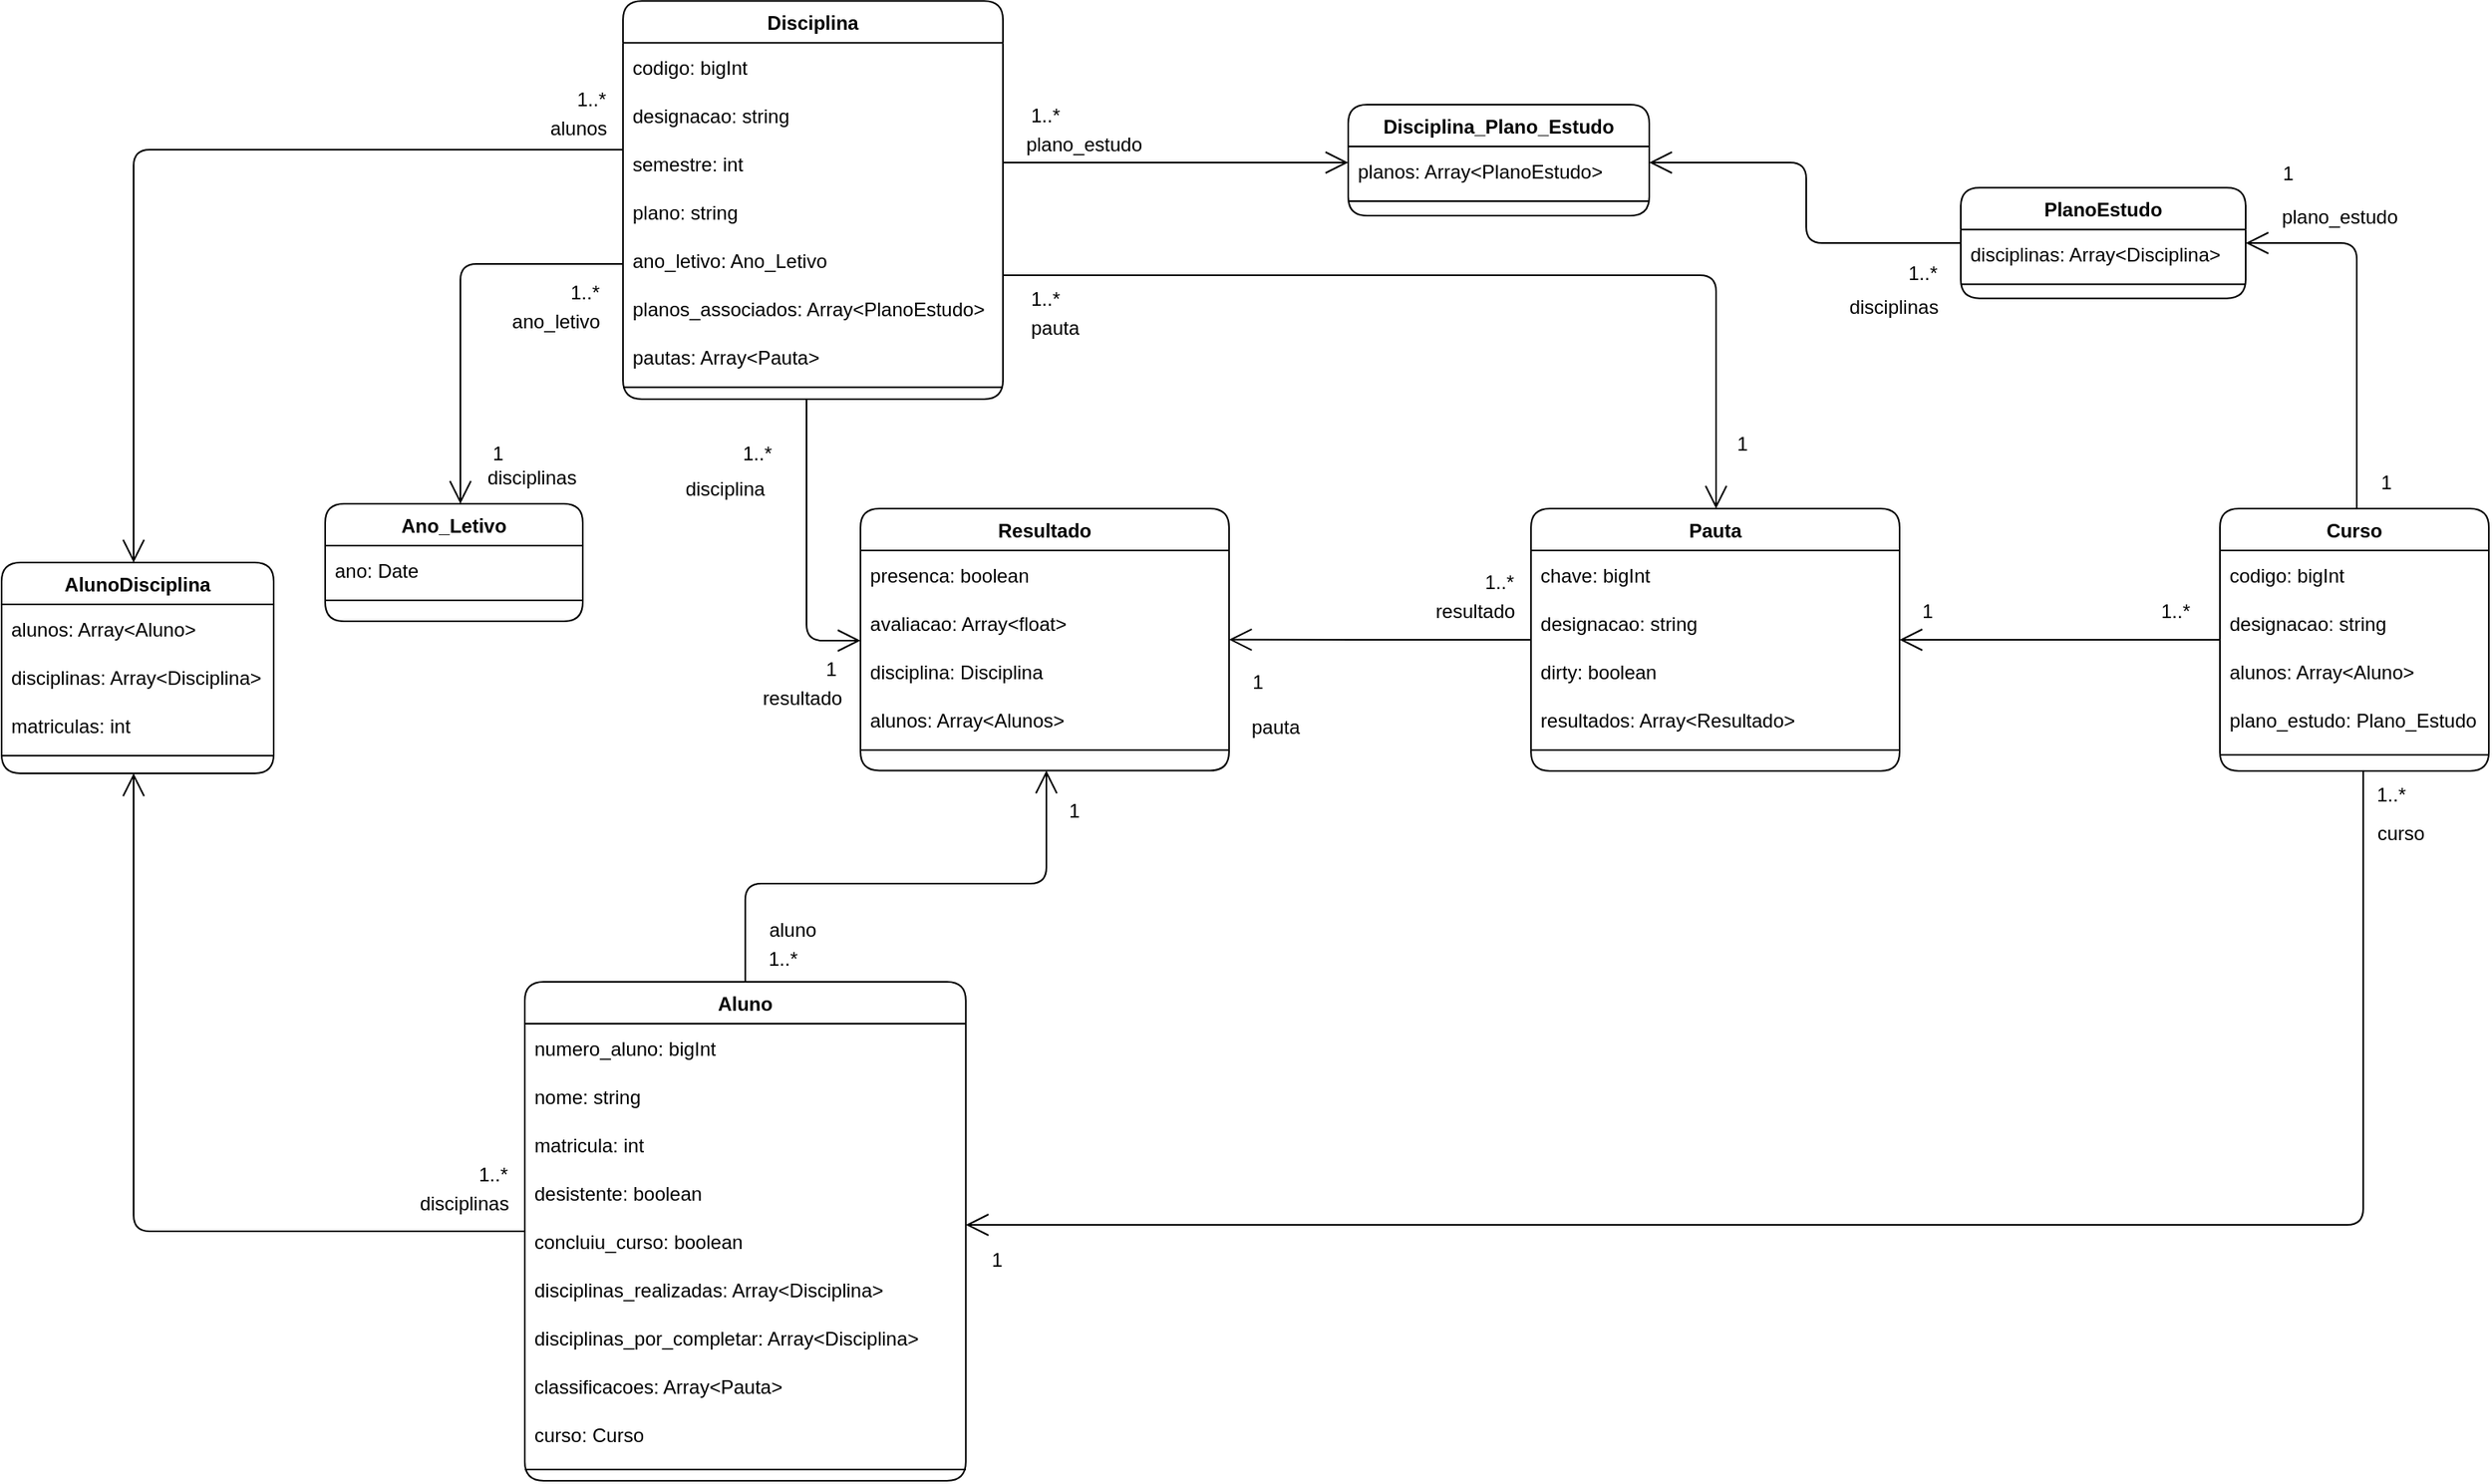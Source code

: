 <mxfile version="15.8.7" type="device" pages="2"><diagram id="C5RBs43oDa-KdzZeNtuy" name="Domain"><mxGraphModel dx="2388" dy="754" grid="0" gridSize="10" guides="1" tooltips="1" connect="1" arrows="1" fold="1" page="0" pageScale="1" pageWidth="827" pageHeight="1169" background="#ffffff" math="0" shadow="0"><root><mxCell id="WIyWlLk6GJQsqaUBKTNV-0"/><mxCell id="WIyWlLk6GJQsqaUBKTNV-1" parent="WIyWlLk6GJQsqaUBKTNV-0"/><mxCell id="zkfFHV4jXpPFQw0GAbJ--6" value="Aluno" style="swimlane;fontStyle=1;align=center;verticalAlign=top;childLayout=stackLayout;horizontal=1;startSize=26;horizontalStack=0;resizeParent=1;resizeLast=0;collapsible=1;marginBottom=0;shadow=0;strokeWidth=1;rounded=1;" parent="WIyWlLk6GJQsqaUBKTNV-1" vertex="1"><mxGeometry x="-843" y="703" width="273.94" height="310" as="geometry"><mxRectangle x="130" y="380" width="160" height="26" as="alternateBounds"/></mxGeometry></mxCell><mxCell id="UR2TJBWsBLScbNiVcRSA-15" value="numero_aluno: bigInt" style="text;strokeColor=none;fillColor=none;align=left;verticalAlign=middle;spacingLeft=4;spacingRight=4;overflow=hidden;points=[[0,0.5],[1,0.5]];portConstraint=eastwest;rotatable=0;rounded=1;" parent="zkfFHV4jXpPFQw0GAbJ--6" vertex="1"><mxGeometry y="26" width="273.94" height="30" as="geometry"/></mxCell><mxCell id="UR2TJBWsBLScbNiVcRSA-27" value="nome: string" style="text;strokeColor=none;fillColor=none;align=left;verticalAlign=middle;spacingLeft=4;spacingRight=4;overflow=hidden;points=[[0,0.5],[1,0.5]];portConstraint=eastwest;rotatable=0;rounded=1;" parent="zkfFHV4jXpPFQw0GAbJ--6" vertex="1"><mxGeometry y="56" width="273.94" height="30" as="geometry"/></mxCell><mxCell id="UR2TJBWsBLScbNiVcRSA-31" value="matricula: int" style="text;strokeColor=none;fillColor=none;align=left;verticalAlign=middle;spacingLeft=4;spacingRight=4;overflow=hidden;points=[[0,0.5],[1,0.5]];portConstraint=eastwest;rotatable=0;rounded=1;" parent="zkfFHV4jXpPFQw0GAbJ--6" vertex="1"><mxGeometry y="86" width="273.94" height="30" as="geometry"/></mxCell><mxCell id="UR2TJBWsBLScbNiVcRSA-49" value="desistente: boolean" style="text;strokeColor=none;fillColor=none;align=left;verticalAlign=middle;spacingLeft=4;spacingRight=4;overflow=hidden;points=[[0,0.5],[1,0.5]];portConstraint=eastwest;rotatable=0;rounded=1;" parent="zkfFHV4jXpPFQw0GAbJ--6" vertex="1"><mxGeometry y="116" width="273.94" height="30" as="geometry"/></mxCell><mxCell id="Pr2icEyisTqmWsnyDcO9-23" value="concluiu_curso: boolean" style="text;strokeColor=none;fillColor=none;align=left;verticalAlign=middle;spacingLeft=4;spacingRight=4;overflow=hidden;points=[[0,0.5],[1,0.5]];portConstraint=eastwest;rotatable=0;rounded=1;" vertex="1" parent="zkfFHV4jXpPFQw0GAbJ--6"><mxGeometry y="146" width="273.94" height="30" as="geometry"/></mxCell><mxCell id="UR2TJBWsBLScbNiVcRSA-32" value="disciplinas_realizadas: Array&lt;Disciplina&gt;" style="text;strokeColor=none;fillColor=none;align=left;verticalAlign=middle;spacingLeft=4;spacingRight=4;overflow=hidden;points=[[0,0.5],[1,0.5]];portConstraint=eastwest;rotatable=0;rounded=1;" parent="zkfFHV4jXpPFQw0GAbJ--6" vertex="1"><mxGeometry y="176" width="273.94" height="30" as="geometry"/></mxCell><mxCell id="uTA94WAb0osCj5oo_hm_-12" value="disciplinas_por_completar: Array&lt;Disciplina&gt;" style="text;strokeColor=none;fillColor=none;align=left;verticalAlign=middle;spacingLeft=4;spacingRight=4;overflow=hidden;points=[[0,0.5],[1,0.5]];portConstraint=eastwest;rotatable=0;rounded=1;" parent="zkfFHV4jXpPFQw0GAbJ--6" vertex="1"><mxGeometry y="206" width="273.94" height="30" as="geometry"/></mxCell><mxCell id="UR2TJBWsBLScbNiVcRSA-33" value="classificacoes: Array&lt;Pauta&gt;" style="text;strokeColor=none;fillColor=none;align=left;verticalAlign=middle;spacingLeft=4;spacingRight=4;overflow=hidden;points=[[0,0.5],[1,0.5]];portConstraint=eastwest;rotatable=0;rounded=1;" parent="zkfFHV4jXpPFQw0GAbJ--6" vertex="1"><mxGeometry y="236" width="273.94" height="30" as="geometry"/></mxCell><mxCell id="Pr2icEyisTqmWsnyDcO9-24" value="curso: Curso" style="text;strokeColor=none;fillColor=none;align=left;verticalAlign=middle;spacingLeft=4;spacingRight=4;overflow=hidden;points=[[0,0.5],[1,0.5]];portConstraint=eastwest;rotatable=0;rounded=1;" vertex="1" parent="zkfFHV4jXpPFQw0GAbJ--6"><mxGeometry y="266" width="273.94" height="30" as="geometry"/></mxCell><mxCell id="zkfFHV4jXpPFQw0GAbJ--9" value="" style="line;html=1;strokeWidth=1;align=left;verticalAlign=middle;spacingTop=-1;spacingLeft=3;spacingRight=3;rotatable=0;labelPosition=right;points=[];portConstraint=eastwest;rounded=1;" parent="zkfFHV4jXpPFQw0GAbJ--6" vertex="1"><mxGeometry y="296" width="273.94" height="14" as="geometry"/></mxCell><mxCell id="zkfFHV4jXpPFQw0GAbJ--13" value="Disciplina" style="swimlane;fontStyle=1;align=center;verticalAlign=top;childLayout=stackLayout;horizontal=1;startSize=26;horizontalStack=0;resizeParent=1;resizeLast=0;collapsible=1;marginBottom=0;shadow=0;strokeWidth=1;rounded=1;" parent="WIyWlLk6GJQsqaUBKTNV-1" vertex="1"><mxGeometry x="-782" y="93.63" width="236.03" height="247.37" as="geometry"><mxRectangle x="340" y="380" width="170" height="26" as="alternateBounds"/></mxGeometry></mxCell><mxCell id="UR2TJBWsBLScbNiVcRSA-8" value="codigo: bigInt" style="text;strokeColor=none;fillColor=none;align=left;verticalAlign=middle;spacingLeft=4;spacingRight=4;overflow=hidden;points=[[0,0.5],[1,0.5]];portConstraint=eastwest;rotatable=0;rounded=1;" parent="zkfFHV4jXpPFQw0GAbJ--13" vertex="1"><mxGeometry y="26" width="236.03" height="30" as="geometry"/></mxCell><mxCell id="UR2TJBWsBLScbNiVcRSA-9" value="designacao: string" style="text;strokeColor=none;fillColor=none;align=left;verticalAlign=middle;spacingLeft=4;spacingRight=4;overflow=hidden;points=[[0,0.5],[1,0.5]];portConstraint=eastwest;rotatable=0;rounded=1;" parent="zkfFHV4jXpPFQw0GAbJ--13" vertex="1"><mxGeometry y="56" width="236.03" height="30" as="geometry"/></mxCell><mxCell id="UR2TJBWsBLScbNiVcRSA-10" value="semestre: int" style="text;strokeColor=none;fillColor=none;align=left;verticalAlign=middle;spacingLeft=4;spacingRight=4;overflow=hidden;points=[[0,0.5],[1,0.5]];portConstraint=eastwest;rotatable=0;rounded=1;" parent="zkfFHV4jXpPFQw0GAbJ--13" vertex="1"><mxGeometry y="86" width="236.03" height="30" as="geometry"/></mxCell><mxCell id="UR2TJBWsBLScbNiVcRSA-11" value="plano: string" style="text;strokeColor=none;fillColor=none;align=left;verticalAlign=middle;spacingLeft=4;spacingRight=4;overflow=hidden;points=[[0,0.5],[1,0.5]];portConstraint=eastwest;rotatable=0;rounded=1;" parent="zkfFHV4jXpPFQw0GAbJ--13" vertex="1"><mxGeometry y="116" width="236.03" height="30" as="geometry"/></mxCell><mxCell id="DG8GQb8gX4Vhp76S3yIj-17" value="ano_letivo: Ano_Letivo" style="text;strokeColor=none;fillColor=none;align=left;verticalAlign=middle;spacingLeft=4;spacingRight=4;overflow=hidden;points=[[0,0.5],[1,0.5]];portConstraint=eastwest;rotatable=0;rounded=1;" parent="zkfFHV4jXpPFQw0GAbJ--13" vertex="1"><mxGeometry y="146" width="236.03" height="30" as="geometry"/></mxCell><mxCell id="5sU9hyj2ACR6eSn5Ot_G-29" value="planos_associados: Array&lt;PlanoEstudo&gt;" style="text;strokeColor=none;fillColor=none;align=left;verticalAlign=middle;spacingLeft=4;spacingRight=4;overflow=hidden;points=[[0,0.5],[1,0.5]];portConstraint=eastwest;rotatable=0;rounded=1;" vertex="1" parent="zkfFHV4jXpPFQw0GAbJ--13"><mxGeometry y="176" width="236.03" height="30" as="geometry"/></mxCell><mxCell id="5sU9hyj2ACR6eSn5Ot_G-30" value="pautas: Array&lt;Pauta&gt;" style="text;strokeColor=none;fillColor=none;align=left;verticalAlign=middle;spacingLeft=4;spacingRight=4;overflow=hidden;points=[[0,0.5],[1,0.5]];portConstraint=eastwest;rotatable=0;rounded=1;" vertex="1" parent="zkfFHV4jXpPFQw0GAbJ--13"><mxGeometry y="206" width="236.03" height="30" as="geometry"/></mxCell><mxCell id="zkfFHV4jXpPFQw0GAbJ--15" value="" style="line;html=1;strokeWidth=1;align=left;verticalAlign=middle;spacingTop=-1;spacingLeft=3;spacingRight=3;rotatable=0;labelPosition=right;points=[];portConstraint=eastwest;rounded=1;" parent="zkfFHV4jXpPFQw0GAbJ--13" vertex="1"><mxGeometry y="236" width="236.03" height="8" as="geometry"/></mxCell><mxCell id="zkfFHV4jXpPFQw0GAbJ--17" value="Curso" style="swimlane;fontStyle=1;align=center;verticalAlign=top;childLayout=stackLayout;horizontal=1;startSize=26;horizontalStack=0;resizeParent=1;resizeLast=0;collapsible=1;marginBottom=0;shadow=0;strokeWidth=1;rounded=1;" parent="WIyWlLk6GJQsqaUBKTNV-1" vertex="1"><mxGeometry x="210" y="409" width="167.06" height="163" as="geometry"><mxRectangle x="550" y="140" width="160" height="26" as="alternateBounds"/></mxGeometry></mxCell><mxCell id="uTA94WAb0osCj5oo_hm_-13" value="codigo: bigInt" style="text;strokeColor=none;fillColor=none;align=left;verticalAlign=middle;spacingLeft=4;spacingRight=4;overflow=hidden;points=[[0,0.5],[1,0.5]];portConstraint=eastwest;rotatable=0;rounded=1;" parent="zkfFHV4jXpPFQw0GAbJ--17" vertex="1"><mxGeometry y="26" width="167.06" height="30" as="geometry"/></mxCell><mxCell id="tkzi9m6gDOECTJgAiZ27-0" value="designacao: string" style="text;strokeColor=none;fillColor=none;align=left;verticalAlign=middle;spacingLeft=4;spacingRight=4;overflow=hidden;points=[[0,0.5],[1,0.5]];portConstraint=eastwest;rotatable=0;rounded=1;" parent="zkfFHV4jXpPFQw0GAbJ--17" vertex="1"><mxGeometry y="56" width="167.06" height="30" as="geometry"/></mxCell><mxCell id="UR2TJBWsBLScbNiVcRSA-45" value="alunos: Array&lt;Aluno&gt;" style="text;strokeColor=none;fillColor=none;align=left;verticalAlign=middle;spacingLeft=4;spacingRight=4;overflow=hidden;points=[[0,0.5],[1,0.5]];portConstraint=eastwest;rotatable=0;rounded=1;" parent="zkfFHV4jXpPFQw0GAbJ--17" vertex="1"><mxGeometry y="86" width="167.06" height="30" as="geometry"/></mxCell><mxCell id="UR2TJBWsBLScbNiVcRSA-46" value="plano_estudo: Plano_Estudo" style="text;strokeColor=none;fillColor=none;align=left;verticalAlign=middle;spacingLeft=4;spacingRight=4;overflow=hidden;points=[[0,0.5],[1,0.5]];portConstraint=eastwest;rotatable=0;rounded=1;" parent="zkfFHV4jXpPFQw0GAbJ--17" vertex="1"><mxGeometry y="116" width="167.06" height="30" as="geometry"/></mxCell><mxCell id="zkfFHV4jXpPFQw0GAbJ--23" value="" style="line;html=1;strokeWidth=1;align=left;verticalAlign=middle;spacingTop=-1;spacingLeft=3;spacingRight=3;rotatable=0;labelPosition=right;points=[];portConstraint=eastwest;rounded=1;" parent="zkfFHV4jXpPFQw0GAbJ--17" vertex="1"><mxGeometry y="146" width="167.06" height="14" as="geometry"/></mxCell><mxCell id="hwkee3ksfvGBxhX7THaI-0" value="PlanoEstudo" style="swimlane;fontStyle=1;align=center;verticalAlign=top;childLayout=stackLayout;horizontal=1;startSize=26;horizontalStack=0;resizeParent=1;resizeLast=0;collapsible=1;marginBottom=0;shadow=0;strokeWidth=1;rounded=1;" parent="WIyWlLk6GJQsqaUBKTNV-1" vertex="1"><mxGeometry x="49" y="209.63" width="177" height="68.75" as="geometry"><mxRectangle x="550" y="140" width="160" height="26" as="alternateBounds"/></mxGeometry></mxCell><mxCell id="UR2TJBWsBLScbNiVcRSA-47" value="disciplinas: Array&lt;Disciplina&gt;" style="text;strokeColor=none;fillColor=none;align=left;verticalAlign=middle;spacingLeft=4;spacingRight=4;overflow=hidden;points=[[0,0.5],[1,0.5]];portConstraint=eastwest;rotatable=0;rounded=1;" parent="hwkee3ksfvGBxhX7THaI-0" vertex="1"><mxGeometry y="26" width="177" height="30" as="geometry"/></mxCell><mxCell id="hwkee3ksfvGBxhX7THaI-6" value="" style="line;html=1;strokeWidth=1;align=left;verticalAlign=middle;spacingTop=-1;spacingLeft=3;spacingRight=3;rotatable=0;labelPosition=right;points=[];portConstraint=eastwest;rounded=1;" parent="hwkee3ksfvGBxhX7THaI-0" vertex="1"><mxGeometry y="56" width="177" height="8" as="geometry"/></mxCell><mxCell id="hwkee3ksfvGBxhX7THaI-19" value="" style="endArrow=open;endFill=1;endSize=12;html=1;edgeStyle=orthogonalEdgeStyle;" parent="WIyWlLk6GJQsqaUBKTNV-1" source="zkfFHV4jXpPFQw0GAbJ--17" target="hwkee3ksfvGBxhX7THaI-0" edge="1"><mxGeometry width="160" relative="1" as="geometry"><mxPoint x="247.94" y="795" as="sourcePoint"/><mxPoint x="317.94" y="785" as="targetPoint"/><Array as="points"><mxPoint x="295" y="319"/><mxPoint x="295" y="319"/></Array></mxGeometry></mxCell><mxCell id="hwkee3ksfvGBxhX7THaI-20" value="Pauta" style="swimlane;fontStyle=1;align=center;verticalAlign=top;childLayout=stackLayout;horizontal=1;startSize=26;horizontalStack=0;resizeParent=1;resizeLast=0;collapsible=1;marginBottom=0;shadow=0;strokeWidth=1;rounded=1;" parent="WIyWlLk6GJQsqaUBKTNV-1" vertex="1"><mxGeometry x="-217.94" y="409" width="228.94" height="163" as="geometry"><mxRectangle x="130" y="380" width="160" height="26" as="alternateBounds"/></mxGeometry></mxCell><mxCell id="7ceqqwsO9wFEYcHVzH23-0" value="chave: bigInt" style="text;strokeColor=none;fillColor=none;align=left;verticalAlign=middle;spacingLeft=4;spacingRight=4;overflow=hidden;points=[[0,0.5],[1,0.5]];portConstraint=eastwest;rotatable=0;rounded=1;" parent="hwkee3ksfvGBxhX7THaI-20" vertex="1"><mxGeometry y="26" width="228.94" height="30" as="geometry"/></mxCell><mxCell id="7ceqqwsO9wFEYcHVzH23-1" value="designacao: string" style="text;strokeColor=none;fillColor=none;align=left;verticalAlign=middle;spacingLeft=4;spacingRight=4;overflow=hidden;points=[[0,0.5],[1,0.5]];portConstraint=eastwest;rotatable=0;rounded=1;" parent="hwkee3ksfvGBxhX7THaI-20" vertex="1"><mxGeometry y="56" width="228.94" height="30" as="geometry"/></mxCell><mxCell id="UR2TJBWsBLScbNiVcRSA-25" value="dirty: boolean" style="text;strokeColor=none;fillColor=none;align=left;verticalAlign=middle;spacingLeft=4;spacingRight=4;overflow=hidden;points=[[0,0.5],[1,0.5]];portConstraint=eastwest;rotatable=0;rounded=1;" parent="hwkee3ksfvGBxhX7THaI-20" vertex="1"><mxGeometry y="86" width="228.94" height="30" as="geometry"/></mxCell><mxCell id="Pr2icEyisTqmWsnyDcO9-25" value="resultados: Array&lt;Resultado&gt;" style="text;strokeColor=none;fillColor=none;align=left;verticalAlign=middle;spacingLeft=4;spacingRight=4;overflow=hidden;points=[[0,0.5],[1,0.5]];portConstraint=eastwest;rotatable=0;rounded=1;" vertex="1" parent="hwkee3ksfvGBxhX7THaI-20"><mxGeometry y="116" width="228.94" height="30" as="geometry"/></mxCell><mxCell id="hwkee3ksfvGBxhX7THaI-21" value="" style="line;html=1;strokeWidth=1;align=left;verticalAlign=middle;spacingTop=-1;spacingLeft=3;spacingRight=3;rotatable=0;labelPosition=right;points=[];portConstraint=eastwest;rounded=1;" parent="hwkee3ksfvGBxhX7THaI-20" vertex="1"><mxGeometry y="146" width="228.94" height="8" as="geometry"/></mxCell><mxCell id="hwkee3ksfvGBxhX7THaI-27" value="" style="endArrow=open;endFill=1;endSize=12;html=1;edgeStyle=orthogonalEdgeStyle;" parent="WIyWlLk6GJQsqaUBKTNV-1" source="zkfFHV4jXpPFQw0GAbJ--13" target="UR2TJBWsBLScbNiVcRSA-34" edge="1"><mxGeometry width="160" relative="1" as="geometry"><mxPoint x="-290" y="784" as="sourcePoint"/><mxPoint x="-1013" y="295" as="targetPoint"/><Array as="points"><mxPoint x="-1086" y="186"/></Array></mxGeometry></mxCell><mxCell id="hwkee3ksfvGBxhX7THaI-58" value="" style="endArrow=open;endFill=1;endSize=12;html=1;edgeStyle=orthogonalEdgeStyle;strokeColor=default;" parent="WIyWlLk6GJQsqaUBKTNV-1" source="zkfFHV4jXpPFQw0GAbJ--17" target="zkfFHV4jXpPFQw0GAbJ--6" edge="1"><mxGeometry width="160" relative="1" as="geometry"><mxPoint x="-20" y="580" as="sourcePoint"/><mxPoint x="140" y="580" as="targetPoint"/><Array as="points"><mxPoint x="299" y="854"/></Array></mxGeometry></mxCell><mxCell id="UR2TJBWsBLScbNiVcRSA-34" value="AlunoDisciplina" style="swimlane;fontStyle=1;align=center;verticalAlign=top;childLayout=stackLayout;horizontal=1;startSize=26;horizontalStack=0;resizeParent=1;resizeLast=0;collapsible=1;marginBottom=0;shadow=0;strokeWidth=1;rounded=1;" parent="WIyWlLk6GJQsqaUBKTNV-1" vertex="1"><mxGeometry x="-1168" y="442.5" width="169" height="131" as="geometry"><mxRectangle x="130" y="380" width="160" height="26" as="alternateBounds"/></mxGeometry></mxCell><mxCell id="UR2TJBWsBLScbNiVcRSA-43" value="alunos: Array&lt;Aluno&gt;" style="text;strokeColor=none;fillColor=none;align=left;verticalAlign=middle;spacingLeft=4;spacingRight=4;overflow=hidden;points=[[0,0.5],[1,0.5]];portConstraint=eastwest;rotatable=0;rounded=1;" parent="UR2TJBWsBLScbNiVcRSA-34" vertex="1"><mxGeometry y="26" width="169" height="30" as="geometry"/></mxCell><mxCell id="UR2TJBWsBLScbNiVcRSA-42" value="disciplinas: Array&lt;Disciplina&gt;" style="text;strokeColor=none;fillColor=none;align=left;verticalAlign=middle;spacingLeft=4;spacingRight=4;overflow=hidden;points=[[0,0.5],[1,0.5]];portConstraint=eastwest;rotatable=0;rounded=1;" parent="UR2TJBWsBLScbNiVcRSA-34" vertex="1"><mxGeometry y="56" width="169" height="30" as="geometry"/></mxCell><mxCell id="UR2TJBWsBLScbNiVcRSA-35" value="matriculas: int" style="text;strokeColor=none;fillColor=none;align=left;verticalAlign=middle;spacingLeft=4;spacingRight=4;overflow=hidden;points=[[0,0.5],[1,0.5]];portConstraint=eastwest;rotatable=0;rounded=1;" parent="UR2TJBWsBLScbNiVcRSA-34" vertex="1"><mxGeometry y="86" width="169" height="30" as="geometry"/></mxCell><mxCell id="UR2TJBWsBLScbNiVcRSA-41" value="" style="line;html=1;strokeWidth=1;align=left;verticalAlign=middle;spacingTop=-1;spacingLeft=3;spacingRight=3;rotatable=0;labelPosition=right;points=[];portConstraint=eastwest;rounded=1;" parent="UR2TJBWsBLScbNiVcRSA-34" vertex="1"><mxGeometry y="116" width="169" height="8" as="geometry"/></mxCell><mxCell id="uTA94WAb0osCj5oo_hm_-15" value="" style="endArrow=open;endFill=1;endSize=12;html=1;rounded=1;edgeStyle=orthogonalEdgeStyle;" parent="WIyWlLk6GJQsqaUBKTNV-1" source="zkfFHV4jXpPFQw0GAbJ--17" target="hwkee3ksfvGBxhX7THaI-20" edge="1"><mxGeometry width="160" relative="1" as="geometry"><mxPoint x="-132" y="597" as="sourcePoint"/><mxPoint x="28" y="597" as="targetPoint"/><Array as="points"><mxPoint x="90" y="491"/><mxPoint x="90" y="491"/></Array></mxGeometry></mxCell><mxCell id="uTA94WAb0osCj5oo_hm_-22" value="" style="endArrow=open;endFill=1;endSize=12;html=1;rounded=1;edgeStyle=orthogonalEdgeStyle;" parent="WIyWlLk6GJQsqaUBKTNV-1" source="zkfFHV4jXpPFQw0GAbJ--6" target="UR2TJBWsBLScbNiVcRSA-34" edge="1"><mxGeometry width="160" relative="1" as="geometry"><mxPoint x="-422" y="642" as="sourcePoint"/><mxPoint x="-262" y="642" as="targetPoint"/><Array as="points"><mxPoint x="-1086" y="858"/></Array></mxGeometry></mxCell><mxCell id="6FzKPT1XtyOvHzaRBiAs-8" value="1" style="text;html=1;align=center;verticalAlign=middle;resizable=0;points=[];autosize=1;strokeColor=none;fillColor=none;" parent="WIyWlLk6GJQsqaUBKTNV-1" vertex="1"><mxGeometry x="243" y="191.63" width="17" height="18" as="geometry"/></mxCell><mxCell id="6FzKPT1XtyOvHzaRBiAs-9" value="plano_estudo" style="text;html=1;align=center;verticalAlign=middle;resizable=0;points=[];autosize=1;strokeColor=none;fillColor=none;" parent="WIyWlLk6GJQsqaUBKTNV-1" vertex="1"><mxGeometry x="243" y="219" width="82" height="18" as="geometry"/></mxCell><mxCell id="6FzKPT1XtyOvHzaRBiAs-11" value="1" style="text;html=1;align=center;verticalAlign=middle;resizable=0;points=[];autosize=1;strokeColor=none;fillColor=none;" parent="WIyWlLk6GJQsqaUBKTNV-1" vertex="1"><mxGeometry x="-559" y="867" width="17" height="18" as="geometry"/></mxCell><mxCell id="6FzKPT1XtyOvHzaRBiAs-13" value="curso" style="text;html=1;align=center;verticalAlign=middle;resizable=0;points=[];autosize=1;strokeColor=none;fillColor=none;" parent="WIyWlLk6GJQsqaUBKTNV-1" vertex="1"><mxGeometry x="302" y="602" width="39" height="18" as="geometry"/></mxCell><mxCell id="6FzKPT1XtyOvHzaRBiAs-14" value="1..*" style="text;html=1;align=center;verticalAlign=middle;resizable=0;points=[];autosize=1;strokeColor=none;fillColor=none;" parent="WIyWlLk6GJQsqaUBKTNV-1" vertex="1"><mxGeometry x="302" y="578" width="28" height="18" as="geometry"/></mxCell><mxCell id="6FzKPT1XtyOvHzaRBiAs-26" value="1..*" style="text;html=1;align=center;verticalAlign=middle;resizable=0;points=[];autosize=1;strokeColor=none;fillColor=none;" parent="WIyWlLk6GJQsqaUBKTNV-1" vertex="1"><mxGeometry x="-877" y="814" width="28" height="18" as="geometry"/></mxCell><mxCell id="6FzKPT1XtyOvHzaRBiAs-39" value="1..*" style="text;html=1;align=center;verticalAlign=middle;resizable=0;points=[];autosize=1;strokeColor=none;fillColor=none;" parent="WIyWlLk6GJQsqaUBKTNV-1" vertex="1"><mxGeometry x="-816" y="146" width="28" height="18" as="geometry"/></mxCell><mxCell id="6FzKPT1XtyOvHzaRBiAs-46" value="1..*" style="text;html=1;align=center;verticalAlign=middle;resizable=0;points=[];autosize=1;strokeColor=none;fillColor=none;" parent="WIyWlLk6GJQsqaUBKTNV-1" vertex="1"><mxGeometry x="-534" y="270" width="28" height="18" as="geometry"/></mxCell><mxCell id="6FzKPT1XtyOvHzaRBiAs-48" value="1" style="text;html=1;align=center;verticalAlign=middle;resizable=0;points=[];autosize=1;strokeColor=none;fillColor=none;" parent="WIyWlLk6GJQsqaUBKTNV-1" vertex="1"><mxGeometry x="-96" y="360" width="17" height="18" as="geometry"/></mxCell><mxCell id="Cous7RWv1DzX8QVO5OMC-1" value="1..*" style="text;html=1;align=center;verticalAlign=middle;resizable=0;points=[];autosize=1;strokeColor=none;fillColor=none;fontColor=default;" parent="WIyWlLk6GJQsqaUBKTNV-1" vertex="1"><mxGeometry x="168" y="464" width="28" height="18" as="geometry"/></mxCell><mxCell id="Cous7RWv1DzX8QVO5OMC-2" value="1" style="text;html=1;align=center;verticalAlign=middle;resizable=0;points=[];autosize=1;strokeColor=none;fillColor=none;fontColor=default;" parent="WIyWlLk6GJQsqaUBKTNV-1" vertex="1"><mxGeometry x="19" y="464" width="17" height="18" as="geometry"/></mxCell><mxCell id="DG8GQb8gX4Vhp76S3yIj-0" value="Ano_Letivo" style="swimlane;fontStyle=1;align=center;verticalAlign=top;childLayout=stackLayout;horizontal=1;startSize=26;horizontalStack=0;resizeParent=1;resizeLast=0;collapsible=1;marginBottom=0;shadow=0;strokeWidth=1;rounded=1;" parent="WIyWlLk6GJQsqaUBKTNV-1" vertex="1"><mxGeometry x="-967" y="406" width="160" height="73" as="geometry"><mxRectangle x="340" y="380" width="170" height="26" as="alternateBounds"/></mxGeometry></mxCell><mxCell id="DG8GQb8gX4Vhp76S3yIj-6" value="ano: Date" style="text;strokeColor=none;fillColor=none;align=left;verticalAlign=middle;spacingLeft=4;spacingRight=4;overflow=hidden;points=[[0,0.5],[1,0.5]];portConstraint=eastwest;rotatable=0;rounded=1;" parent="DG8GQb8gX4Vhp76S3yIj-0" vertex="1"><mxGeometry y="26" width="160" height="30" as="geometry"/></mxCell><mxCell id="DG8GQb8gX4Vhp76S3yIj-7" value="" style="line;html=1;strokeWidth=1;align=left;verticalAlign=middle;spacingTop=-1;spacingLeft=3;spacingRight=3;rotatable=0;labelPosition=right;points=[];portConstraint=eastwest;rounded=1;" parent="DG8GQb8gX4Vhp76S3yIj-0" vertex="1"><mxGeometry y="56" width="160" height="8" as="geometry"/></mxCell><mxCell id="DG8GQb8gX4Vhp76S3yIj-12" value="" style="endArrow=open;endFill=1;endSize=12;html=1;rounded=1;edgeStyle=orthogonalEdgeStyle;" parent="WIyWlLk6GJQsqaUBKTNV-1" source="zkfFHV4jXpPFQw0GAbJ--13" target="DG8GQb8gX4Vhp76S3yIj-0" edge="1"><mxGeometry width="160" relative="1" as="geometry"><mxPoint x="-405" y="702.5" as="sourcePoint"/><mxPoint x="-405" y="562" as="targetPoint"/><Array as="points"><mxPoint x="-883" y="257"/></Array></mxGeometry></mxCell><mxCell id="DG8GQb8gX4Vhp76S3yIj-23" value="1..*" style="text;html=1;align=center;verticalAlign=middle;resizable=0;points=[];autosize=1;strokeColor=none;fillColor=none;" parent="WIyWlLk6GJQsqaUBKTNV-1" vertex="1"><mxGeometry x="-820" y="266" width="28" height="18" as="geometry"/></mxCell><mxCell id="DG8GQb8gX4Vhp76S3yIj-24" value="1" style="text;html=1;align=center;verticalAlign=middle;resizable=0;points=[];autosize=1;strokeColor=none;fillColor=none;" parent="WIyWlLk6GJQsqaUBKTNV-1" vertex="1"><mxGeometry x="-869" y="366" width="17" height="18" as="geometry"/></mxCell><mxCell id="P2CmxcCS_NIlpj2zQUe2-17" value="Resultado" style="swimlane;fontStyle=1;align=center;verticalAlign=top;childLayout=stackLayout;horizontal=1;startSize=26;horizontalStack=0;resizeParent=1;resizeLast=0;collapsible=1;marginBottom=0;shadow=0;strokeWidth=1;rounded=1;" parent="WIyWlLk6GJQsqaUBKTNV-1" vertex="1"><mxGeometry x="-634.47" y="409" width="228.94" height="162.75" as="geometry"><mxRectangle x="130" y="380" width="160" height="26" as="alternateBounds"/></mxGeometry></mxCell><mxCell id="P2CmxcCS_NIlpj2zQUe2-18" value="presenca: boolean" style="text;strokeColor=none;fillColor=none;align=left;verticalAlign=middle;spacingLeft=4;spacingRight=4;overflow=hidden;points=[[0,0.5],[1,0.5]];portConstraint=eastwest;rotatable=0;rounded=1;" parent="P2CmxcCS_NIlpj2zQUe2-17" vertex="1"><mxGeometry y="26" width="228.94" height="30" as="geometry"/></mxCell><mxCell id="P2CmxcCS_NIlpj2zQUe2-21" value="avaliacao: Array&lt;float&gt;" style="text;strokeColor=none;fillColor=none;align=left;verticalAlign=middle;spacingLeft=4;spacingRight=4;overflow=hidden;points=[[0,0.5],[1,0.5]];portConstraint=eastwest;rotatable=0;rounded=1;" parent="P2CmxcCS_NIlpj2zQUe2-17" vertex="1"><mxGeometry y="56" width="228.94" height="30" as="geometry"/></mxCell><mxCell id="5sU9hyj2ACR6eSn5Ot_G-2" value="disciplina: Disciplina" style="text;strokeColor=none;fillColor=none;align=left;verticalAlign=middle;spacingLeft=4;spacingRight=4;overflow=hidden;points=[[0,0.5],[1,0.5]];portConstraint=eastwest;rotatable=0;rounded=1;" vertex="1" parent="P2CmxcCS_NIlpj2zQUe2-17"><mxGeometry y="86" width="228.94" height="30" as="geometry"/></mxCell><mxCell id="5sU9hyj2ACR6eSn5Ot_G-0" value="alunos: Array&lt;Alunos&gt;" style="text;strokeColor=none;fillColor=none;align=left;verticalAlign=middle;spacingLeft=4;spacingRight=4;overflow=hidden;points=[[0,0.5],[1,0.5]];portConstraint=eastwest;rotatable=0;rounded=1;" vertex="1" parent="P2CmxcCS_NIlpj2zQUe2-17"><mxGeometry y="116" width="228.94" height="30" as="geometry"/></mxCell><mxCell id="P2CmxcCS_NIlpj2zQUe2-23" value="" style="line;html=1;strokeWidth=1;align=left;verticalAlign=middle;spacingTop=-1;spacingLeft=3;spacingRight=3;rotatable=0;labelPosition=right;points=[];portConstraint=eastwest;rounded=1;" parent="P2CmxcCS_NIlpj2zQUe2-17" vertex="1"><mxGeometry y="146" width="228.94" height="8" as="geometry"/></mxCell><mxCell id="P2CmxcCS_NIlpj2zQUe2-24" value="" style="endArrow=open;endFill=1;endSize=12;html=1;rounded=1;edgeStyle=orthogonalEdgeStyle;" parent="WIyWlLk6GJQsqaUBKTNV-1" source="hwkee3ksfvGBxhX7THaI-20" target="P2CmxcCS_NIlpj2zQUe2-17" edge="1"><mxGeometry width="160" relative="1" as="geometry"><mxPoint x="225" y="443" as="sourcePoint"/><mxPoint x="21" y="518" as="targetPoint"/><Array as="points"/></mxGeometry></mxCell><mxCell id="P2CmxcCS_NIlpj2zQUe2-26" value="" style="endArrow=open;endFill=1;endSize=12;html=1;rounded=1;edgeStyle=orthogonalEdgeStyle;" parent="WIyWlLk6GJQsqaUBKTNV-1" source="zkfFHV4jXpPFQw0GAbJ--6" target="P2CmxcCS_NIlpj2zQUe2-17" edge="1"><mxGeometry width="160" relative="1" as="geometry"><mxPoint x="-207.94" y="528" as="sourcePoint"/><mxPoint x="-284.29" y="528" as="targetPoint"/><Array as="points"><mxPoint x="-706" y="642"/><mxPoint x="-519" y="642"/></Array></mxGeometry></mxCell><mxCell id="P2CmxcCS_NIlpj2zQUe2-27" value="" style="endArrow=open;endFill=1;endSize=12;html=1;rounded=1;edgeStyle=orthogonalEdgeStyle;" parent="WIyWlLk6GJQsqaUBKTNV-1" source="zkfFHV4jXpPFQw0GAbJ--13" target="P2CmxcCS_NIlpj2zQUe2-17" edge="1"><mxGeometry width="160" relative="1" as="geometry"><mxPoint x="-207.94" y="528" as="sourcePoint"/><mxPoint x="-284.29" y="528" as="targetPoint"/><Array as="points"><mxPoint x="-668" y="491"/></Array></mxGeometry></mxCell><mxCell id="Pr2icEyisTqmWsnyDcO9-0" value="" style="endArrow=open;endFill=1;endSize=12;html=1;rounded=1;edgeStyle=orthogonalEdgeStyle;" edge="1" parent="WIyWlLk6GJQsqaUBKTNV-1" source="zkfFHV4jXpPFQw0GAbJ--13" target="hwkee3ksfvGBxhX7THaI-20"><mxGeometry width="160" relative="1" as="geometry"><mxPoint x="-484.53" y="309" as="sourcePoint"/><mxPoint x="-761" y="309" as="targetPoint"/><Array as="points"><mxPoint x="-103" y="264"/></Array></mxGeometry></mxCell><mxCell id="Pr2icEyisTqmWsnyDcO9-1" value="pauta" style="text;html=1;align=center;verticalAlign=middle;resizable=0;points=[];autosize=1;strokeColor=none;fillColor=none;" vertex="1" parent="WIyWlLk6GJQsqaUBKTNV-1"><mxGeometry x="-534" y="288" width="40" height="18" as="geometry"/></mxCell><mxCell id="Pr2icEyisTqmWsnyDcO9-2" value="Disciplina_Plano_Estudo" style="swimlane;fontStyle=1;align=center;verticalAlign=top;childLayout=stackLayout;horizontal=1;startSize=26;horizontalStack=0;resizeParent=1;resizeLast=0;collapsible=1;marginBottom=0;shadow=0;strokeWidth=1;rounded=1;" vertex="1" parent="WIyWlLk6GJQsqaUBKTNV-1"><mxGeometry x="-331.5" y="158" width="187" height="69" as="geometry"><mxRectangle x="340" y="380" width="170" height="26" as="alternateBounds"/></mxGeometry></mxCell><mxCell id="Pr2icEyisTqmWsnyDcO9-3" value="planos: Array&lt;PlanoEstudo&gt;" style="text;strokeColor=none;fillColor=none;align=left;verticalAlign=middle;spacingLeft=4;spacingRight=4;overflow=hidden;points=[[0,0.5],[1,0.5]];portConstraint=eastwest;rotatable=0;rounded=1;" vertex="1" parent="Pr2icEyisTqmWsnyDcO9-2"><mxGeometry y="26" width="187" height="30" as="geometry"/></mxCell><mxCell id="Pr2icEyisTqmWsnyDcO9-9" value="" style="line;html=1;strokeWidth=1;align=left;verticalAlign=middle;spacingTop=-1;spacingLeft=3;spacingRight=3;rotatable=0;labelPosition=right;points=[];portConstraint=eastwest;rounded=1;" vertex="1" parent="Pr2icEyisTqmWsnyDcO9-2"><mxGeometry y="56" width="187" height="8" as="geometry"/></mxCell><mxCell id="Pr2icEyisTqmWsnyDcO9-18" value="" style="endArrow=open;endFill=1;endSize=12;html=1;edgeStyle=orthogonalEdgeStyle;" edge="1" parent="WIyWlLk6GJQsqaUBKTNV-1" source="hwkee3ksfvGBxhX7THaI-0" target="Pr2icEyisTqmWsnyDcO9-2"><mxGeometry width="160" relative="1" as="geometry"><mxPoint x="109.5" y="801.25" as="sourcePoint"/><mxPoint x="-324.53" y="200" as="targetPoint"/><Array as="points"><mxPoint x="-47" y="244"/><mxPoint x="-47" y="194"/></Array></mxGeometry></mxCell><mxCell id="Pr2icEyisTqmWsnyDcO9-19" value="1" style="text;html=1;align=center;verticalAlign=middle;resizable=0;points=[];autosize=1;strokeColor=none;fillColor=none;" vertex="1" parent="WIyWlLk6GJQsqaUBKTNV-1"><mxGeometry x="304" y="384" width="17" height="18" as="geometry"/></mxCell><mxCell id="Pr2icEyisTqmWsnyDcO9-20" value="" style="endArrow=open;endFill=1;endSize=12;html=1;rounded=1;edgeStyle=orthogonalEdgeStyle;" edge="1" parent="WIyWlLk6GJQsqaUBKTNV-1" source="zkfFHV4jXpPFQw0GAbJ--13" target="Pr2icEyisTqmWsnyDcO9-2"><mxGeometry width="160" relative="1" as="geometry"><mxPoint x="-324.53" y="319" as="sourcePoint"/><mxPoint x="-93" y="419" as="targetPoint"/><Array as="points"><mxPoint x="-477" y="194"/><mxPoint x="-477" y="194"/></Array></mxGeometry></mxCell><mxCell id="Pr2icEyisTqmWsnyDcO9-21" value="1..*" style="text;html=1;align=center;verticalAlign=middle;resizable=0;points=[];autosize=1;strokeColor=none;fillColor=none;" vertex="1" parent="WIyWlLk6GJQsqaUBKTNV-1"><mxGeometry x="-534" y="155.63" width="28" height="18" as="geometry"/></mxCell><mxCell id="Pr2icEyisTqmWsnyDcO9-22" value="1..*" style="text;html=1;align=center;verticalAlign=middle;resizable=0;points=[];autosize=1;strokeColor=none;fillColor=none;" vertex="1" parent="WIyWlLk6GJQsqaUBKTNV-1"><mxGeometry x="11" y="254" width="28" height="18" as="geometry"/></mxCell><mxCell id="5sU9hyj2ACR6eSn5Ot_G-8" value="1..*" style="text;html=1;align=center;verticalAlign=middle;resizable=0;points=[];autosize=1;strokeColor=none;fillColor=none;" vertex="1" parent="WIyWlLk6GJQsqaUBKTNV-1"><mxGeometry x="-713" y="366" width="28" height="18" as="geometry"/></mxCell><mxCell id="5sU9hyj2ACR6eSn5Ot_G-9" value="1..*" style="text;html=1;align=center;verticalAlign=middle;resizable=0;points=[];autosize=1;strokeColor=none;fillColor=none;" vertex="1" parent="WIyWlLk6GJQsqaUBKTNV-1"><mxGeometry x="-697" y="680" width="28" height="18" as="geometry"/></mxCell><mxCell id="5sU9hyj2ACR6eSn5Ot_G-10" value="1..*" style="text;html=1;align=center;verticalAlign=middle;resizable=0;points=[];autosize=1;strokeColor=none;fillColor=none;" vertex="1" parent="WIyWlLk6GJQsqaUBKTNV-1"><mxGeometry x="-252" y="446" width="28" height="18" as="geometry"/></mxCell><mxCell id="5sU9hyj2ACR6eSn5Ot_G-12" value="1" style="text;html=1;align=center;verticalAlign=middle;resizable=0;points=[];autosize=1;strokeColor=none;fillColor=none;" vertex="1" parent="WIyWlLk6GJQsqaUBKTNV-1"><mxGeometry x="-397" y="508" width="17" height="18" as="geometry"/></mxCell><mxCell id="5sU9hyj2ACR6eSn5Ot_G-13" value="1" style="text;html=1;align=center;verticalAlign=middle;resizable=0;points=[];autosize=1;strokeColor=none;fillColor=none;" vertex="1" parent="WIyWlLk6GJQsqaUBKTNV-1"><mxGeometry x="-511" y="588" width="17" height="18" as="geometry"/></mxCell><mxCell id="5sU9hyj2ACR6eSn5Ot_G-14" value="1" style="text;html=1;align=center;verticalAlign=middle;resizable=0;points=[];autosize=1;strokeColor=none;fillColor=none;" vertex="1" parent="WIyWlLk6GJQsqaUBKTNV-1"><mxGeometry x="-662" y="500" width="17" height="18" as="geometry"/></mxCell><mxCell id="5sU9hyj2ACR6eSn5Ot_G-16" value="aluno" style="text;html=1;align=center;verticalAlign=middle;resizable=0;points=[];autosize=1;strokeColor=none;fillColor=none;" vertex="1" parent="WIyWlLk6GJQsqaUBKTNV-1"><mxGeometry x="-697" y="662" width="39" height="18" as="geometry"/></mxCell><mxCell id="5sU9hyj2ACR6eSn5Ot_G-17" value="pauta" style="text;html=1;align=center;verticalAlign=middle;resizable=0;points=[];autosize=1;strokeColor=none;fillColor=none;" vertex="1" parent="WIyWlLk6GJQsqaUBKTNV-1"><mxGeometry x="-397" y="536" width="40" height="18" as="geometry"/></mxCell><mxCell id="5sU9hyj2ACR6eSn5Ot_G-18" value="disciplina" style="text;html=1;align=center;verticalAlign=middle;resizable=0;points=[];autosize=1;strokeColor=none;fillColor=none;" vertex="1" parent="WIyWlLk6GJQsqaUBKTNV-1"><mxGeometry x="-749" y="388" width="59" height="18" as="geometry"/></mxCell><mxCell id="5sU9hyj2ACR6eSn5Ot_G-19" value="resultado" style="text;html=1;align=center;verticalAlign=middle;resizable=0;points=[];autosize=1;strokeColor=none;fillColor=none;" vertex="1" parent="WIyWlLk6GJQsqaUBKTNV-1"><mxGeometry x="-283" y="464" width="59" height="18" as="geometry"/></mxCell><mxCell id="5sU9hyj2ACR6eSn5Ot_G-21" value="disciplinas" style="text;html=1;align=center;verticalAlign=middle;resizable=0;points=[];autosize=1;strokeColor=none;fillColor=none;" vertex="1" parent="WIyWlLk6GJQsqaUBKTNV-1"><mxGeometry x="-914" y="832" width="65" height="18" as="geometry"/></mxCell><mxCell id="5sU9hyj2ACR6eSn5Ot_G-22" value="alunos" style="text;html=1;align=center;verticalAlign=middle;resizable=0;points=[];autosize=1;strokeColor=none;fillColor=none;" vertex="1" parent="WIyWlLk6GJQsqaUBKTNV-1"><mxGeometry x="-833" y="164" width="45" height="18" as="geometry"/></mxCell><mxCell id="5sU9hyj2ACR6eSn5Ot_G-24" value="disciplinas" style="text;html=1;align=center;verticalAlign=middle;resizable=0;points=[];autosize=1;strokeColor=none;fillColor=none;" vertex="1" parent="WIyWlLk6GJQsqaUBKTNV-1"><mxGeometry x="-872" y="381" width="65" height="18" as="geometry"/></mxCell><mxCell id="5sU9hyj2ACR6eSn5Ot_G-25" value="plano_estudo" style="text;html=1;align=center;verticalAlign=middle;resizable=0;points=[];autosize=1;strokeColor=none;fillColor=none;" vertex="1" parent="WIyWlLk6GJQsqaUBKTNV-1"><mxGeometry x="-537.5" y="173.63" width="82" height="18" as="geometry"/></mxCell><mxCell id="5sU9hyj2ACR6eSn5Ot_G-26" value="disciplinas" style="text;html=1;align=center;verticalAlign=middle;resizable=0;points=[];autosize=1;strokeColor=none;fillColor=none;" vertex="1" parent="WIyWlLk6GJQsqaUBKTNV-1"><mxGeometry x="-26" y="275" width="65" height="18" as="geometry"/></mxCell><mxCell id="5sU9hyj2ACR6eSn5Ot_G-27" value="ano_letivo" style="text;html=1;align=center;verticalAlign=middle;resizable=0;points=[];autosize=1;strokeColor=none;fillColor=none;" vertex="1" parent="WIyWlLk6GJQsqaUBKTNV-1"><mxGeometry x="-857" y="284" width="65" height="18" as="geometry"/></mxCell><mxCell id="5sU9hyj2ACR6eSn5Ot_G-28" value="resultado" style="text;html=1;align=center;verticalAlign=middle;resizable=0;points=[];autosize=1;strokeColor=none;fillColor=none;" vertex="1" parent="WIyWlLk6GJQsqaUBKTNV-1"><mxGeometry x="-701" y="518" width="59" height="18" as="geometry"/></mxCell></root></mxGraphModel></diagram><diagram id="DHpU4YyazWkhBSFIJddn" name="DB"><mxGraphModel dx="2878" dy="1065" grid="0" gridSize="10" guides="1" tooltips="1" connect="1" arrows="1" fold="1" page="0" pageScale="1" pageWidth="827" pageHeight="1169" math="0" shadow="0"><root><mxCell id="WWgk6Xoj-8CL2OLCRmEP-0"/><mxCell id="WWgk6Xoj-8CL2OLCRmEP-1" parent="WWgk6Xoj-8CL2OLCRmEP-0"/><mxCell id="LvS72y0Quomo5sTI7OO9-0" value="Aluno" style="swimlane;fontStyle=1;align=center;verticalAlign=top;childLayout=stackLayout;horizontal=1;startSize=26;horizontalStack=0;resizeParent=1;resizeLast=0;collapsible=1;marginBottom=0;shadow=1;strokeWidth=1;rounded=0;glass=0;sketch=1;" vertex="1" parent="WWgk6Xoj-8CL2OLCRmEP-1"><mxGeometry x="-843" y="703" width="273.94" height="256" as="geometry"><mxRectangle x="130" y="380" width="160" height="26" as="alternateBounds"/></mxGeometry></mxCell><mxCell id="XtLa-8aRon6plXGDSIOi-5" value="id PK" style="text;strokeColor=none;fillColor=none;align=left;verticalAlign=middle;spacingLeft=4;spacingRight=4;overflow=hidden;points=[[0,0.5],[1,0.5]];portConstraint=eastwest;rotatable=0;rounded=1;fontStyle=1" vertex="1" parent="LvS72y0Quomo5sTI7OO9-0"><mxGeometry y="26" width="273.94" height="30" as="geometry"/></mxCell><mxCell id="LvS72y0Quomo5sTI7OO9-1" value="numero_aluno bigInteger" style="text;strokeColor=none;fillColor=none;align=left;verticalAlign=middle;spacingLeft=4;spacingRight=4;overflow=hidden;points=[[0,0.5],[1,0.5]];portConstraint=eastwest;rotatable=0;rounded=1;" vertex="1" parent="LvS72y0Quomo5sTI7OO9-0"><mxGeometry y="56" width="273.94" height="30" as="geometry"/></mxCell><mxCell id="LvS72y0Quomo5sTI7OO9-2" value="nome string" style="text;strokeColor=none;fillColor=none;align=left;verticalAlign=middle;spacingLeft=4;spacingRight=4;overflow=hidden;points=[[0,0.5],[1,0.5]];portConstraint=eastwest;rotatable=0;rounded=1;" vertex="1" parent="LvS72y0Quomo5sTI7OO9-0"><mxGeometry y="86" width="273.94" height="30" as="geometry"/></mxCell><mxCell id="LvS72y0Quomo5sTI7OO9-3" value="matricula int" style="text;strokeColor=none;fillColor=none;align=left;verticalAlign=middle;spacingLeft=4;spacingRight=4;overflow=hidden;points=[[0,0.5],[1,0.5]];portConstraint=eastwest;rotatable=0;rounded=1;" vertex="1" parent="LvS72y0Quomo5sTI7OO9-0"><mxGeometry y="116" width="273.94" height="30" as="geometry"/></mxCell><mxCell id="LvS72y0Quomo5sTI7OO9-4" value="desistente boolean" style="text;strokeColor=none;fillColor=none;align=left;verticalAlign=middle;spacingLeft=4;spacingRight=4;overflow=hidden;points=[[0,0.5],[1,0.5]];portConstraint=eastwest;rotatable=0;rounded=1;" vertex="1" parent="LvS72y0Quomo5sTI7OO9-0"><mxGeometry y="146" width="273.94" height="30" as="geometry"/></mxCell><mxCell id="LvS72y0Quomo5sTI7OO9-5" value="concluiu_curso boolean" style="text;strokeColor=none;fillColor=none;align=left;verticalAlign=middle;spacingLeft=4;spacingRight=4;overflow=hidden;points=[[0,0.5],[1,0.5]];portConstraint=eastwest;rotatable=0;rounded=1;" vertex="1" parent="LvS72y0Quomo5sTI7OO9-0"><mxGeometry y="176" width="273.94" height="30" as="geometry"/></mxCell><mxCell id="LvS72y0Quomo5sTI7OO9-9" value="curso_id FK" style="text;strokeColor=none;fillColor=none;align=left;verticalAlign=middle;spacingLeft=4;spacingRight=4;overflow=hidden;points=[[0,0.5],[1,0.5]];portConstraint=eastwest;rotatable=0;rounded=1;fontStyle=1" vertex="1" parent="LvS72y0Quomo5sTI7OO9-0"><mxGeometry y="206" width="273.94" height="30" as="geometry"/></mxCell><mxCell id="LvS72y0Quomo5sTI7OO9-10" value="" style="line;html=1;strokeWidth=1;align=left;verticalAlign=middle;spacingTop=-1;spacingLeft=3;spacingRight=3;rotatable=0;labelPosition=right;points=[];portConstraint=eastwest;rounded=1;" vertex="1" parent="LvS72y0Quomo5sTI7OO9-0"><mxGeometry y="236" width="273.94" height="14" as="geometry"/></mxCell><mxCell id="LvS72y0Quomo5sTI7OO9-11" value="Disciplina" style="swimlane;fontStyle=1;align=center;verticalAlign=top;childLayout=stackLayout;horizontal=1;startSize=26;horizontalStack=0;resizeParent=1;resizeLast=0;collapsible=1;marginBottom=0;shadow=1;strokeWidth=1;rounded=0;sketch=1;" vertex="1" parent="WWgk6Xoj-8CL2OLCRmEP-1"><mxGeometry x="-778" y="132.32" width="236.03" height="223.37" as="geometry"><mxRectangle x="340" y="380" width="170" height="26" as="alternateBounds"/></mxGeometry></mxCell><mxCell id="XtLa-8aRon6plXGDSIOi-0" value="id PK" style="text;strokeColor=none;fillColor=none;align=left;verticalAlign=middle;spacingLeft=4;spacingRight=4;overflow=hidden;points=[[0,0.5],[1,0.5]];portConstraint=eastwest;rotatable=0;rounded=1;fontStyle=1" vertex="1" parent="LvS72y0Quomo5sTI7OO9-11"><mxGeometry y="26" width="236.03" height="30" as="geometry"/></mxCell><mxCell id="LvS72y0Quomo5sTI7OO9-12" value="codigo bigInteger" style="text;strokeColor=none;fillColor=none;align=left;verticalAlign=middle;spacingLeft=4;spacingRight=4;overflow=hidden;points=[[0,0.5],[1,0.5]];portConstraint=eastwest;rotatable=0;rounded=1;" vertex="1" parent="LvS72y0Quomo5sTI7OO9-11"><mxGeometry y="56" width="236.03" height="30" as="geometry"/></mxCell><mxCell id="LvS72y0Quomo5sTI7OO9-13" value="designacao string" style="text;strokeColor=none;fillColor=none;align=left;verticalAlign=middle;spacingLeft=4;spacingRight=4;overflow=hidden;points=[[0,0.5],[1,0.5]];portConstraint=eastwest;rotatable=0;rounded=1;" vertex="1" parent="LvS72y0Quomo5sTI7OO9-11"><mxGeometry y="86" width="236.03" height="30" as="geometry"/></mxCell><mxCell id="LvS72y0Quomo5sTI7OO9-14" value="semestre integer" style="text;strokeColor=none;fillColor=none;align=left;verticalAlign=middle;spacingLeft=4;spacingRight=4;overflow=hidden;points=[[0,0.5],[1,0.5]];portConstraint=eastwest;rotatable=0;rounded=1;" vertex="1" parent="LvS72y0Quomo5sTI7OO9-11"><mxGeometry y="116" width="236.03" height="30" as="geometry"/></mxCell><mxCell id="LvS72y0Quomo5sTI7OO9-15" value="plano longText" style="text;strokeColor=none;fillColor=none;align=left;verticalAlign=middle;spacingLeft=4;spacingRight=4;overflow=hidden;points=[[0,0.5],[1,0.5]];portConstraint=eastwest;rotatable=0;rounded=1;" vertex="1" parent="LvS72y0Quomo5sTI7OO9-11"><mxGeometry y="146" width="236.03" height="30" as="geometry"/></mxCell><mxCell id="LvS72y0Quomo5sTI7OO9-16" value="ano_letivo_id FK" style="text;strokeColor=none;fillColor=none;align=left;verticalAlign=middle;spacingLeft=4;spacingRight=4;overflow=hidden;points=[[0,0.5],[1,0.5]];portConstraint=eastwest;rotatable=0;rounded=1;fontStyle=1" vertex="1" parent="LvS72y0Quomo5sTI7OO9-11"><mxGeometry y="176" width="236.03" height="30" as="geometry"/></mxCell><mxCell id="LvS72y0Quomo5sTI7OO9-19" value="" style="line;html=1;strokeWidth=1;align=left;verticalAlign=middle;spacingTop=-1;spacingLeft=3;spacingRight=3;rotatable=0;labelPosition=right;points=[];portConstraint=eastwest;rounded=1;" vertex="1" parent="LvS72y0Quomo5sTI7OO9-11"><mxGeometry y="206" width="236.03" height="8" as="geometry"/></mxCell><mxCell id="LvS72y0Quomo5sTI7OO9-20" value="Curso" style="swimlane;fontStyle=1;align=center;verticalAlign=top;childLayout=stackLayout;horizontal=1;startSize=26;horizontalStack=0;resizeParent=1;resizeLast=0;collapsible=1;marginBottom=0;shadow=1;strokeWidth=1;rounded=0;sketch=1;" vertex="1" parent="WWgk6Xoj-8CL2OLCRmEP-1"><mxGeometry x="212" y="423" width="167.06" height="135" as="geometry"><mxRectangle x="550" y="140" width="160" height="26" as="alternateBounds"/></mxGeometry></mxCell><mxCell id="LvS72y0Quomo5sTI7OO9-23" value="id PK" style="text;strokeColor=none;fillColor=none;align=left;verticalAlign=middle;spacingLeft=4;spacingRight=4;overflow=hidden;points=[[0,0.5],[1,0.5]];portConstraint=eastwest;rotatable=0;rounded=1;fontStyle=1" vertex="1" parent="LvS72y0Quomo5sTI7OO9-20"><mxGeometry y="26" width="167.06" height="30" as="geometry"/></mxCell><mxCell id="LvS72y0Quomo5sTI7OO9-21" value="codigo bigInteger" style="text;strokeColor=none;fillColor=none;align=left;verticalAlign=middle;spacingLeft=4;spacingRight=4;overflow=hidden;points=[[0,0.5],[1,0.5]];portConstraint=eastwest;rotatable=0;rounded=1;" vertex="1" parent="LvS72y0Quomo5sTI7OO9-20"><mxGeometry y="56" width="167.06" height="30" as="geometry"/></mxCell><mxCell id="LvS72y0Quomo5sTI7OO9-22" value="designacao string" style="text;strokeColor=none;fillColor=none;align=left;verticalAlign=middle;spacingLeft=4;spacingRight=4;overflow=hidden;points=[[0,0.5],[1,0.5]];portConstraint=eastwest;rotatable=0;rounded=1;" vertex="1" parent="LvS72y0Quomo5sTI7OO9-20"><mxGeometry y="86" width="167.06" height="30" as="geometry"/></mxCell><mxCell id="LvS72y0Quomo5sTI7OO9-25" value="" style="line;html=1;strokeWidth=1;align=left;verticalAlign=middle;spacingTop=-1;spacingLeft=3;spacingRight=3;rotatable=0;labelPosition=right;points=[];portConstraint=eastwest;rounded=1;" vertex="1" parent="LvS72y0Quomo5sTI7OO9-20"><mxGeometry y="116" width="167.06" height="14" as="geometry"/></mxCell><mxCell id="LvS72y0Quomo5sTI7OO9-26" value="PlanoEstudo" style="swimlane;fontStyle=1;align=center;verticalAlign=top;childLayout=stackLayout;horizontal=1;startSize=26;horizontalStack=0;resizeParent=1;resizeLast=0;collapsible=1;marginBottom=0;shadow=1;strokeWidth=1;rounded=0;sketch=1;" vertex="1" parent="WWgk6Xoj-8CL2OLCRmEP-1"><mxGeometry x="49" y="209.63" width="177" height="94" as="geometry"><mxRectangle x="550" y="140" width="160" height="26" as="alternateBounds"/></mxGeometry></mxCell><mxCell id="XtLa-8aRon6plXGDSIOi-1" value="id PK" style="text;strokeColor=none;fillColor=none;align=left;verticalAlign=middle;spacingLeft=4;spacingRight=4;overflow=hidden;points=[[0,0.5],[1,0.5]];portConstraint=eastwest;rotatable=0;rounded=1;fontStyle=1" vertex="1" parent="LvS72y0Quomo5sTI7OO9-26"><mxGeometry y="26" width="177" height="30" as="geometry"/></mxCell><mxCell id="LvS72y0Quomo5sTI7OO9-27" value="curso_id FK" style="text;strokeColor=none;fillColor=none;align=left;verticalAlign=middle;spacingLeft=4;spacingRight=4;overflow=hidden;points=[[0,0.5],[1,0.5]];portConstraint=eastwest;rotatable=0;rounded=1;fontStyle=1" vertex="1" parent="LvS72y0Quomo5sTI7OO9-26"><mxGeometry y="56" width="177" height="30" as="geometry"/></mxCell><mxCell id="LvS72y0Quomo5sTI7OO9-28" value="" style="line;html=1;strokeWidth=1;align=left;verticalAlign=middle;spacingTop=-1;spacingLeft=3;spacingRight=3;rotatable=0;labelPosition=right;points=[];portConstraint=eastwest;rounded=1;" vertex="1" parent="LvS72y0Quomo5sTI7OO9-26"><mxGeometry y="86" width="177" height="8" as="geometry"/></mxCell><mxCell id="LvS72y0Quomo5sTI7OO9-30" value="Pauta" style="swimlane;fontStyle=1;align=center;verticalAlign=top;childLayout=stackLayout;horizontal=1;startSize=26;horizontalStack=0;resizeParent=1;resizeLast=0;collapsible=1;marginBottom=0;shadow=1;strokeWidth=1;rounded=0;sketch=1;" vertex="1" parent="WWgk6Xoj-8CL2OLCRmEP-1"><mxGeometry x="-217.94" y="409" width="228.94" height="184" as="geometry"><mxRectangle x="130" y="380" width="160" height="26" as="alternateBounds"/></mxGeometry></mxCell><mxCell id="XtLa-8aRon6plXGDSIOi-7" value="id PK" style="text;strokeColor=none;fillColor=none;align=left;verticalAlign=middle;spacingLeft=4;spacingRight=4;overflow=hidden;points=[[0,0.5],[1,0.5]];portConstraint=eastwest;rotatable=0;rounded=1;fontStyle=1" vertex="1" parent="LvS72y0Quomo5sTI7OO9-30"><mxGeometry y="26" width="228.94" height="30" as="geometry"/></mxCell><mxCell id="LvS72y0Quomo5sTI7OO9-31" value="chave bigInteger" style="text;strokeColor=none;fillColor=none;align=left;verticalAlign=middle;spacingLeft=4;spacingRight=4;overflow=hidden;points=[[0,0.5],[1,0.5]];portConstraint=eastwest;rotatable=0;rounded=1;" vertex="1" parent="LvS72y0Quomo5sTI7OO9-30"><mxGeometry y="56" width="228.94" height="30" as="geometry"/></mxCell><mxCell id="LvS72y0Quomo5sTI7OO9-32" value="designacao string" style="text;strokeColor=none;fillColor=none;align=left;verticalAlign=middle;spacingLeft=4;spacingRight=4;overflow=hidden;points=[[0,0.5],[1,0.5]];portConstraint=eastwest;rotatable=0;rounded=1;" vertex="1" parent="LvS72y0Quomo5sTI7OO9-30"><mxGeometry y="86" width="228.94" height="30" as="geometry"/></mxCell><mxCell id="LvS72y0Quomo5sTI7OO9-33" value="dirty boolean" style="text;strokeColor=none;fillColor=none;align=left;verticalAlign=middle;spacingLeft=4;spacingRight=4;overflow=hidden;points=[[0,0.5],[1,0.5]];portConstraint=eastwest;rotatable=0;rounded=1;" vertex="1" parent="LvS72y0Quomo5sTI7OO9-30"><mxGeometry y="116" width="228.94" height="30" as="geometry"/></mxCell><mxCell id="LvS72y0Quomo5sTI7OO9-34" value="disciplina_id FK" style="text;strokeColor=none;fillColor=none;align=left;verticalAlign=middle;spacingLeft=4;spacingRight=4;overflow=hidden;points=[[0,0.5],[1,0.5]];portConstraint=eastwest;rotatable=0;rounded=1;fontStyle=1" vertex="1" parent="LvS72y0Quomo5sTI7OO9-30"><mxGeometry y="146" width="228.94" height="30" as="geometry"/></mxCell><mxCell id="LvS72y0Quomo5sTI7OO9-35" value="" style="line;html=1;strokeWidth=1;align=left;verticalAlign=middle;spacingTop=-1;spacingLeft=3;spacingRight=3;rotatable=0;labelPosition=right;points=[];portConstraint=eastwest;rounded=1;" vertex="1" parent="LvS72y0Quomo5sTI7OO9-30"><mxGeometry y="176" width="228.94" height="8" as="geometry"/></mxCell><mxCell id="LvS72y0Quomo5sTI7OO9-38" value="AlunoDisciplina" style="swimlane;fontStyle=1;align=center;verticalAlign=top;childLayout=stackLayout;horizontal=1;startSize=26;horizontalStack=0;resizeParent=1;resizeLast=0;collapsible=1;marginBottom=0;shadow=1;strokeWidth=1;rounded=0;sketch=1;" vertex="1" parent="WWgk6Xoj-8CL2OLCRmEP-1"><mxGeometry x="-1168" y="442.5" width="169" height="154" as="geometry"><mxRectangle x="130" y="380" width="160" height="26" as="alternateBounds"/></mxGeometry></mxCell><mxCell id="XtLa-8aRon6plXGDSIOi-6" value="id PK" style="text;strokeColor=none;fillColor=none;align=left;verticalAlign=middle;spacingLeft=4;spacingRight=4;overflow=hidden;points=[[0,0.5],[1,0.5]];portConstraint=eastwest;rotatable=0;rounded=1;fontStyle=1" vertex="1" parent="LvS72y0Quomo5sTI7OO9-38"><mxGeometry y="26" width="169" height="30" as="geometry"/></mxCell><mxCell id="LvS72y0Quomo5sTI7OO9-39" value="aluno_id FK" style="text;strokeColor=none;fillColor=none;align=left;verticalAlign=middle;spacingLeft=4;spacingRight=4;overflow=hidden;points=[[0,0.5],[1,0.5]];portConstraint=eastwest;rotatable=0;rounded=1;fontStyle=1" vertex="1" parent="LvS72y0Quomo5sTI7OO9-38"><mxGeometry y="56" width="169" height="30" as="geometry"/></mxCell><mxCell id="LvS72y0Quomo5sTI7OO9-40" value="disciplinas_id FK" style="text;strokeColor=none;fillColor=none;align=left;verticalAlign=middle;spacingLeft=4;spacingRight=4;overflow=hidden;points=[[0,0.5],[1,0.5]];portConstraint=eastwest;rotatable=0;rounded=1;fontStyle=1" vertex="1" parent="LvS72y0Quomo5sTI7OO9-38"><mxGeometry y="86" width="169" height="30" as="geometry"/></mxCell><mxCell id="LvS72y0Quomo5sTI7OO9-41" value="matriculas integer" style="text;strokeColor=none;fillColor=none;align=left;verticalAlign=middle;spacingLeft=4;spacingRight=4;overflow=hidden;points=[[0,0.5],[1,0.5]];portConstraint=eastwest;rotatable=0;rounded=1;" vertex="1" parent="LvS72y0Quomo5sTI7OO9-38"><mxGeometry y="116" width="169" height="30" as="geometry"/></mxCell><mxCell id="LvS72y0Quomo5sTI7OO9-42" value="" style="line;html=1;strokeWidth=1;align=left;verticalAlign=middle;spacingTop=-1;spacingLeft=3;spacingRight=3;rotatable=0;labelPosition=right;points=[];portConstraint=eastwest;rounded=1;" vertex="1" parent="LvS72y0Quomo5sTI7OO9-38"><mxGeometry y="146" width="169" height="8" as="geometry"/></mxCell><mxCell id="LvS72y0Quomo5sTI7OO9-56" value="Ano_Letivo" style="swimlane;fontStyle=1;align=center;verticalAlign=top;childLayout=stackLayout;horizontal=1;startSize=26;horizontalStack=0;resizeParent=1;resizeLast=0;collapsible=1;marginBottom=0;shadow=1;strokeWidth=1;rounded=0;sketch=1;" vertex="1" parent="WWgk6Xoj-8CL2OLCRmEP-1"><mxGeometry x="-967" y="406" width="160" height="94" as="geometry"><mxRectangle x="340" y="380" width="170" height="26" as="alternateBounds"/></mxGeometry></mxCell><mxCell id="XtLa-8aRon6plXGDSIOi-4" value="id PK" style="text;strokeColor=none;fillColor=none;align=left;verticalAlign=middle;spacingLeft=4;spacingRight=4;overflow=hidden;points=[[0,0.5],[1,0.5]];portConstraint=eastwest;rotatable=0;rounded=1;fontStyle=1" vertex="1" parent="LvS72y0Quomo5sTI7OO9-56"><mxGeometry y="26" width="160" height="30" as="geometry"/></mxCell><mxCell id="LvS72y0Quomo5sTI7OO9-57" value="ano year" style="text;strokeColor=none;fillColor=none;align=left;verticalAlign=middle;spacingLeft=4;spacingRight=4;overflow=hidden;points=[[0,0.5],[1,0.5]];portConstraint=eastwest;rotatable=0;rounded=1;" vertex="1" parent="LvS72y0Quomo5sTI7OO9-56"><mxGeometry y="56" width="160" height="30" as="geometry"/></mxCell><mxCell id="LvS72y0Quomo5sTI7OO9-58" value="" style="line;html=1;strokeWidth=1;align=left;verticalAlign=middle;spacingTop=-1;spacingLeft=3;spacingRight=3;rotatable=0;labelPosition=right;points=[];portConstraint=eastwest;rounded=1;" vertex="1" parent="LvS72y0Quomo5sTI7OO9-56"><mxGeometry y="86" width="160" height="8" as="geometry"/></mxCell><mxCell id="LvS72y0Quomo5sTI7OO9-62" value="Resultado" style="swimlane;fontStyle=1;align=center;verticalAlign=top;childLayout=stackLayout;horizontal=1;startSize=26;horizontalStack=0;resizeParent=1;resizeLast=0;collapsible=1;marginBottom=0;shadow=1;strokeWidth=1;rounded=0;glass=0;sketch=1;" vertex="1" parent="WWgk6Xoj-8CL2OLCRmEP-1"><mxGeometry x="-633" y="392.25" width="228.94" height="214" as="geometry"><mxRectangle x="130" y="380" width="160" height="26" as="alternateBounds"/></mxGeometry></mxCell><mxCell id="XtLa-8aRon6plXGDSIOi-8" value="id PK" style="text;strokeColor=none;fillColor=none;align=left;verticalAlign=middle;spacingLeft=4;spacingRight=4;overflow=hidden;points=[[0,0.5],[1,0.5]];portConstraint=eastwest;rotatable=0;rounded=1;fontStyle=1" vertex="1" parent="LvS72y0Quomo5sTI7OO9-62"><mxGeometry y="26" width="228.94" height="30" as="geometry"/></mxCell><mxCell id="LvS72y0Quomo5sTI7OO9-63" value="presenca boolean" style="text;strokeColor=none;fillColor=none;align=left;verticalAlign=middle;spacingLeft=4;spacingRight=4;overflow=hidden;points=[[0,0.5],[1,0.5]];portConstraint=eastwest;rotatable=0;rounded=1;" vertex="1" parent="LvS72y0Quomo5sTI7OO9-62"><mxGeometry y="56" width="228.94" height="30" as="geometry"/></mxCell><mxCell id="LvS72y0Quomo5sTI7OO9-64" value="avaliacao decimal" style="text;strokeColor=none;fillColor=none;align=left;verticalAlign=middle;spacingLeft=4;spacingRight=4;overflow=hidden;points=[[0,0.5],[1,0.5]];portConstraint=eastwest;rotatable=0;rounded=1;" vertex="1" parent="LvS72y0Quomo5sTI7OO9-62"><mxGeometry y="86" width="228.94" height="30" as="geometry"/></mxCell><mxCell id="LvS72y0Quomo5sTI7OO9-65" value="disciplina_id FK" style="text;strokeColor=none;fillColor=none;align=left;verticalAlign=middle;spacingLeft=4;spacingRight=4;overflow=hidden;points=[[0,0.5],[1,0.5]];portConstraint=eastwest;rotatable=0;rounded=1;fontStyle=1" vertex="1" parent="LvS72y0Quomo5sTI7OO9-62"><mxGeometry y="116" width="228.94" height="30" as="geometry"/></mxCell><mxCell id="LvS72y0Quomo5sTI7OO9-66" value="alunos_id FK" style="text;strokeColor=none;fillColor=none;align=left;verticalAlign=middle;spacingLeft=4;spacingRight=4;overflow=hidden;points=[[0,0.5],[1,0.5]];portConstraint=eastwest;rotatable=0;rounded=1;fontStyle=1" vertex="1" parent="LvS72y0Quomo5sTI7OO9-62"><mxGeometry y="146" width="228.94" height="30" as="geometry"/></mxCell><mxCell id="LvS72y0Quomo5sTI7OO9-67" value="pauta_id FK" style="text;strokeColor=none;fillColor=none;align=left;verticalAlign=middle;spacingLeft=4;spacingRight=4;overflow=hidden;points=[[0,0.5],[1,0.5]];portConstraint=eastwest;rotatable=0;rounded=1;fontStyle=1" vertex="1" parent="LvS72y0Quomo5sTI7OO9-62"><mxGeometry y="176" width="228.94" height="30" as="geometry"/></mxCell><mxCell id="LvS72y0Quomo5sTI7OO9-68" value="" style="line;html=1;strokeWidth=1;align=left;verticalAlign=middle;spacingTop=-1;spacingLeft=3;spacingRight=3;rotatable=0;labelPosition=right;points=[];portConstraint=eastwest;rounded=1;" vertex="1" parent="LvS72y0Quomo5sTI7OO9-62"><mxGeometry y="206" width="228.94" height="8" as="geometry"/></mxCell><mxCell id="LvS72y0Quomo5sTI7OO9-74" value="Disciplina_Plano_Estudo" style="swimlane;fontStyle=1;align=center;verticalAlign=top;childLayout=stackLayout;horizontal=1;startSize=26;horizontalStack=0;resizeParent=1;resizeLast=0;collapsible=1;marginBottom=0;shadow=1;strokeWidth=1;rounded=0;sketch=1;" vertex="1" parent="WWgk6Xoj-8CL2OLCRmEP-1"><mxGeometry x="-331.5" y="158" width="187" height="124" as="geometry"><mxRectangle x="340" y="380" width="170" height="26" as="alternateBounds"/></mxGeometry></mxCell><mxCell id="XtLa-8aRon6plXGDSIOi-2" value="id PK" style="text;strokeColor=none;fillColor=none;align=left;verticalAlign=middle;spacingLeft=4;spacingRight=4;overflow=hidden;points=[[0,0.5],[1,0.5]];portConstraint=eastwest;rotatable=0;rounded=1;fontStyle=1" vertex="1" parent="LvS72y0Quomo5sTI7OO9-74"><mxGeometry y="26" width="187" height="30" as="geometry"/></mxCell><mxCell id="LvS72y0Quomo5sTI7OO9-75" value="plano_estudo_id FK" style="text;strokeColor=none;fillColor=none;align=left;verticalAlign=middle;spacingLeft=4;spacingRight=4;overflow=hidden;points=[[0,0.5],[1,0.5]];portConstraint=eastwest;rotatable=0;rounded=1;fontStyle=1" vertex="1" parent="LvS72y0Quomo5sTI7OO9-74"><mxGeometry y="56" width="187" height="30" as="geometry"/></mxCell><mxCell id="XtLa-8aRon6plXGDSIOi-3" value="disciplina_id FK" style="text;strokeColor=none;fillColor=none;align=left;verticalAlign=middle;spacingLeft=4;spacingRight=4;overflow=hidden;points=[[0,0.5],[1,0.5]];portConstraint=eastwest;rotatable=0;rounded=1;fontStyle=1" vertex="1" parent="LvS72y0Quomo5sTI7OO9-74"><mxGeometry y="86" width="187" height="30" as="geometry"/></mxCell><mxCell id="LvS72y0Quomo5sTI7OO9-76" value="" style="line;html=1;strokeWidth=1;align=left;verticalAlign=middle;spacingTop=-1;spacingLeft=3;spacingRight=3;rotatable=0;labelPosition=right;points=[];portConstraint=eastwest;rounded=1;" vertex="1" parent="LvS72y0Quomo5sTI7OO9-74"><mxGeometry y="116" width="187" height="8" as="geometry"/></mxCell><mxCell id="LvS72y0Quomo5sTI7OO9-100" value="" style="endArrow=none;html=1;rounded=0;edgeStyle=orthogonalEdgeStyle;curved=1;" edge="1" parent="WWgk6Xoj-8CL2OLCRmEP-1" source="LvS72y0Quomo5sTI7OO9-56" target="LvS72y0Quomo5sTI7OO9-11"><mxGeometry width="50" height="50" relative="1" as="geometry"><mxPoint x="-588" y="650" as="sourcePoint"/><mxPoint x="-538" y="600" as="targetPoint"/><Array as="points"><mxPoint x="-887" y="217"/></Array></mxGeometry></mxCell><mxCell id="LvS72y0Quomo5sTI7OO9-101" value="" style="endArrow=none;html=1;rounded=0;edgeStyle=orthogonalEdgeStyle;curved=1;" edge="1" parent="WWgk6Xoj-8CL2OLCRmEP-1" source="LvS72y0Quomo5sTI7OO9-38" target="LvS72y0Quomo5sTI7OO9-11"><mxGeometry width="50" height="50" relative="1" as="geometry"><mxPoint x="-876.941" y="416" as="sourcePoint"/><mxPoint x="-772" y="227" as="targetPoint"/><Array as="points"><mxPoint x="-1084" y="167"/></Array></mxGeometry></mxCell><mxCell id="LvS72y0Quomo5sTI7OO9-102" value="" style="endArrow=none;html=1;rounded=0;edgeStyle=orthogonalEdgeStyle;curved=1;" edge="1" parent="WWgk6Xoj-8CL2OLCRmEP-1" source="LvS72y0Quomo5sTI7OO9-38" target="LvS72y0Quomo5sTI7OO9-0"><mxGeometry width="50" height="50" relative="1" as="geometry"><mxPoint x="-1073.529" y="452.5" as="sourcePoint"/><mxPoint x="-772" y="177" as="targetPoint"/><Array as="points"><mxPoint x="-1074" y="780"/></Array></mxGeometry></mxCell><mxCell id="vIdRMhg6ODyt64cuR2PO-0" value="" style="endArrow=none;html=1;rounded=0;edgeStyle=orthogonalEdgeStyle;curved=1;" edge="1" parent="WWgk6Xoj-8CL2OLCRmEP-1" source="LvS72y0Quomo5sTI7OO9-0" target="LvS72y0Quomo5sTI7OO9-62"><mxGeometry width="50" height="50" relative="1" as="geometry"><mxPoint x="-1064.0" y="583.5" as="sourcePoint"/><mxPoint x="-833" y="790.059" as="targetPoint"/><Array as="points"><mxPoint x="-706" y="654"/><mxPoint x="-519" y="654"/></Array></mxGeometry></mxCell><mxCell id="vIdRMhg6ODyt64cuR2PO-1" value="" style="endArrow=none;html=1;rounded=0;edgeStyle=orthogonalEdgeStyle;curved=1;" edge="1" parent="WWgk6Xoj-8CL2OLCRmEP-1" source="LvS72y0Quomo5sTI7OO9-62" target="LvS72y0Quomo5sTI7OO9-11"><mxGeometry width="50" height="50" relative="1" as="geometry"><mxPoint x="-696" y="713" as="sourcePoint"/><mxPoint x="-508.941" y="598.75" as="targetPoint"/><Array as="points"><mxPoint x="-664" y="491"/></Array></mxGeometry></mxCell><mxCell id="vIdRMhg6ODyt64cuR2PO-2" value="" style="endArrow=none;html=1;rounded=0;edgeStyle=orthogonalEdgeStyle;curved=1;" edge="1" parent="WWgk6Xoj-8CL2OLCRmEP-1" source="LvS72y0Quomo5sTI7OO9-62" target="LvS72y0Quomo5sTI7OO9-30"><mxGeometry width="50" height="50" relative="1" as="geometry"><mxPoint x="-696" y="713" as="sourcePoint"/><mxPoint x="-158" y="355" as="targetPoint"/><Array as="points"><mxPoint x="-276" y="491"/><mxPoint x="-276" y="491"/></Array></mxGeometry></mxCell><mxCell id="5V22DUupiSiqSXdOYV2y-0" value="" style="endArrow=none;html=1;rounded=0;edgeStyle=orthogonalEdgeStyle;curved=1;" edge="1" parent="WWgk6Xoj-8CL2OLCRmEP-1" source="LvS72y0Quomo5sTI7OO9-30" target="LvS72y0Quomo5sTI7OO9-11"><mxGeometry width="50" height="50" relative="1" as="geometry"><mxPoint x="-623" y="500.529" as="sourcePoint"/><mxPoint x="-654" y="351" as="targetPoint"/><Array as="points"><mxPoint x="-103" y="282"/></Array></mxGeometry></mxCell><mxCell id="5V22DUupiSiqSXdOYV2y-1" value="" style="endArrow=none;html=1;rounded=0;edgeStyle=orthogonalEdgeStyle;curved=1;" edge="1" parent="WWgk6Xoj-8CL2OLCRmEP-1" source="LvS72y0Quomo5sTI7OO9-74" target="LvS72y0Quomo5sTI7OO9-11"><mxGeometry width="50" height="50" relative="1" as="geometry"><mxPoint x="-93.412" y="419.0" as="sourcePoint"/><mxPoint x="-535.97" y="292.059" as="targetPoint"/><Array as="points"><mxPoint x="-357" y="193"/><mxPoint x="-357" y="193"/></Array></mxGeometry></mxCell><mxCell id="5V22DUupiSiqSXdOYV2y-2" value="" style="endArrow=none;html=1;rounded=0;edgeStyle=orthogonalEdgeStyle;curved=1;" edge="1" parent="WWgk6Xoj-8CL2OLCRmEP-1" source="LvS72y0Quomo5sTI7OO9-26" target="LvS72y0Quomo5sTI7OO9-74"><mxGeometry width="50" height="50" relative="1" as="geometry"><mxPoint x="-321.5" y="202.529" as="sourcePoint"/><mxPoint x="-535.97" y="202.529" as="targetPoint"/><Array as="points"><mxPoint x="-45" y="251"/><mxPoint x="-45" y="193"/></Array></mxGeometry></mxCell><mxCell id="5V22DUupiSiqSXdOYV2y-3" value="" style="endArrow=none;html=1;rounded=0;edgeStyle=orthogonalEdgeStyle;curved=1;" edge="1" parent="WWgk6Xoj-8CL2OLCRmEP-1" source="LvS72y0Quomo5sTI7OO9-20" target="LvS72y0Quomo5sTI7OO9-26"><mxGeometry width="50" height="50" relative="1" as="geometry"><mxPoint x="59" y="261" as="sourcePoint"/><mxPoint x="-134.5" y="203" as="targetPoint"/><Array as="points"><mxPoint x="294" y="244"/></Array></mxGeometry></mxCell><mxCell id="5V22DUupiSiqSXdOYV2y-4" value="" style="endArrow=none;html=1;rounded=0;edgeStyle=orthogonalEdgeStyle;curved=1;" edge="1" parent="WWgk6Xoj-8CL2OLCRmEP-1" source="LvS72y0Quomo5sTI7OO9-20" target="LvS72y0Quomo5sTI7OO9-30"><mxGeometry width="50" height="50" relative="1" as="geometry"><mxPoint x="303.529" y="419.0" as="sourcePoint"/><mxPoint x="236.0" y="253.941" as="targetPoint"/><Array as="points"><mxPoint x="57" y="491"/><mxPoint x="57" y="491"/></Array></mxGeometry></mxCell><mxCell id="5V22DUupiSiqSXdOYV2y-5" value="" style="endArrow=none;html=1;rounded=0;edgeStyle=orthogonalEdgeStyle;curved=1;" edge="1" parent="WWgk6Xoj-8CL2OLCRmEP-1" source="LvS72y0Quomo5sTI7OO9-0" target="LvS72y0Quomo5sTI7OO9-20"><mxGeometry width="50" height="50" relative="1" as="geometry"><mxPoint x="-1064.0" y="583.5" as="sourcePoint"/><mxPoint x="-833" y="790.059" as="targetPoint"/><Array as="points"><mxPoint x="294" y="790"/></Array></mxGeometry></mxCell></root></mxGraphModel></diagram></mxfile>